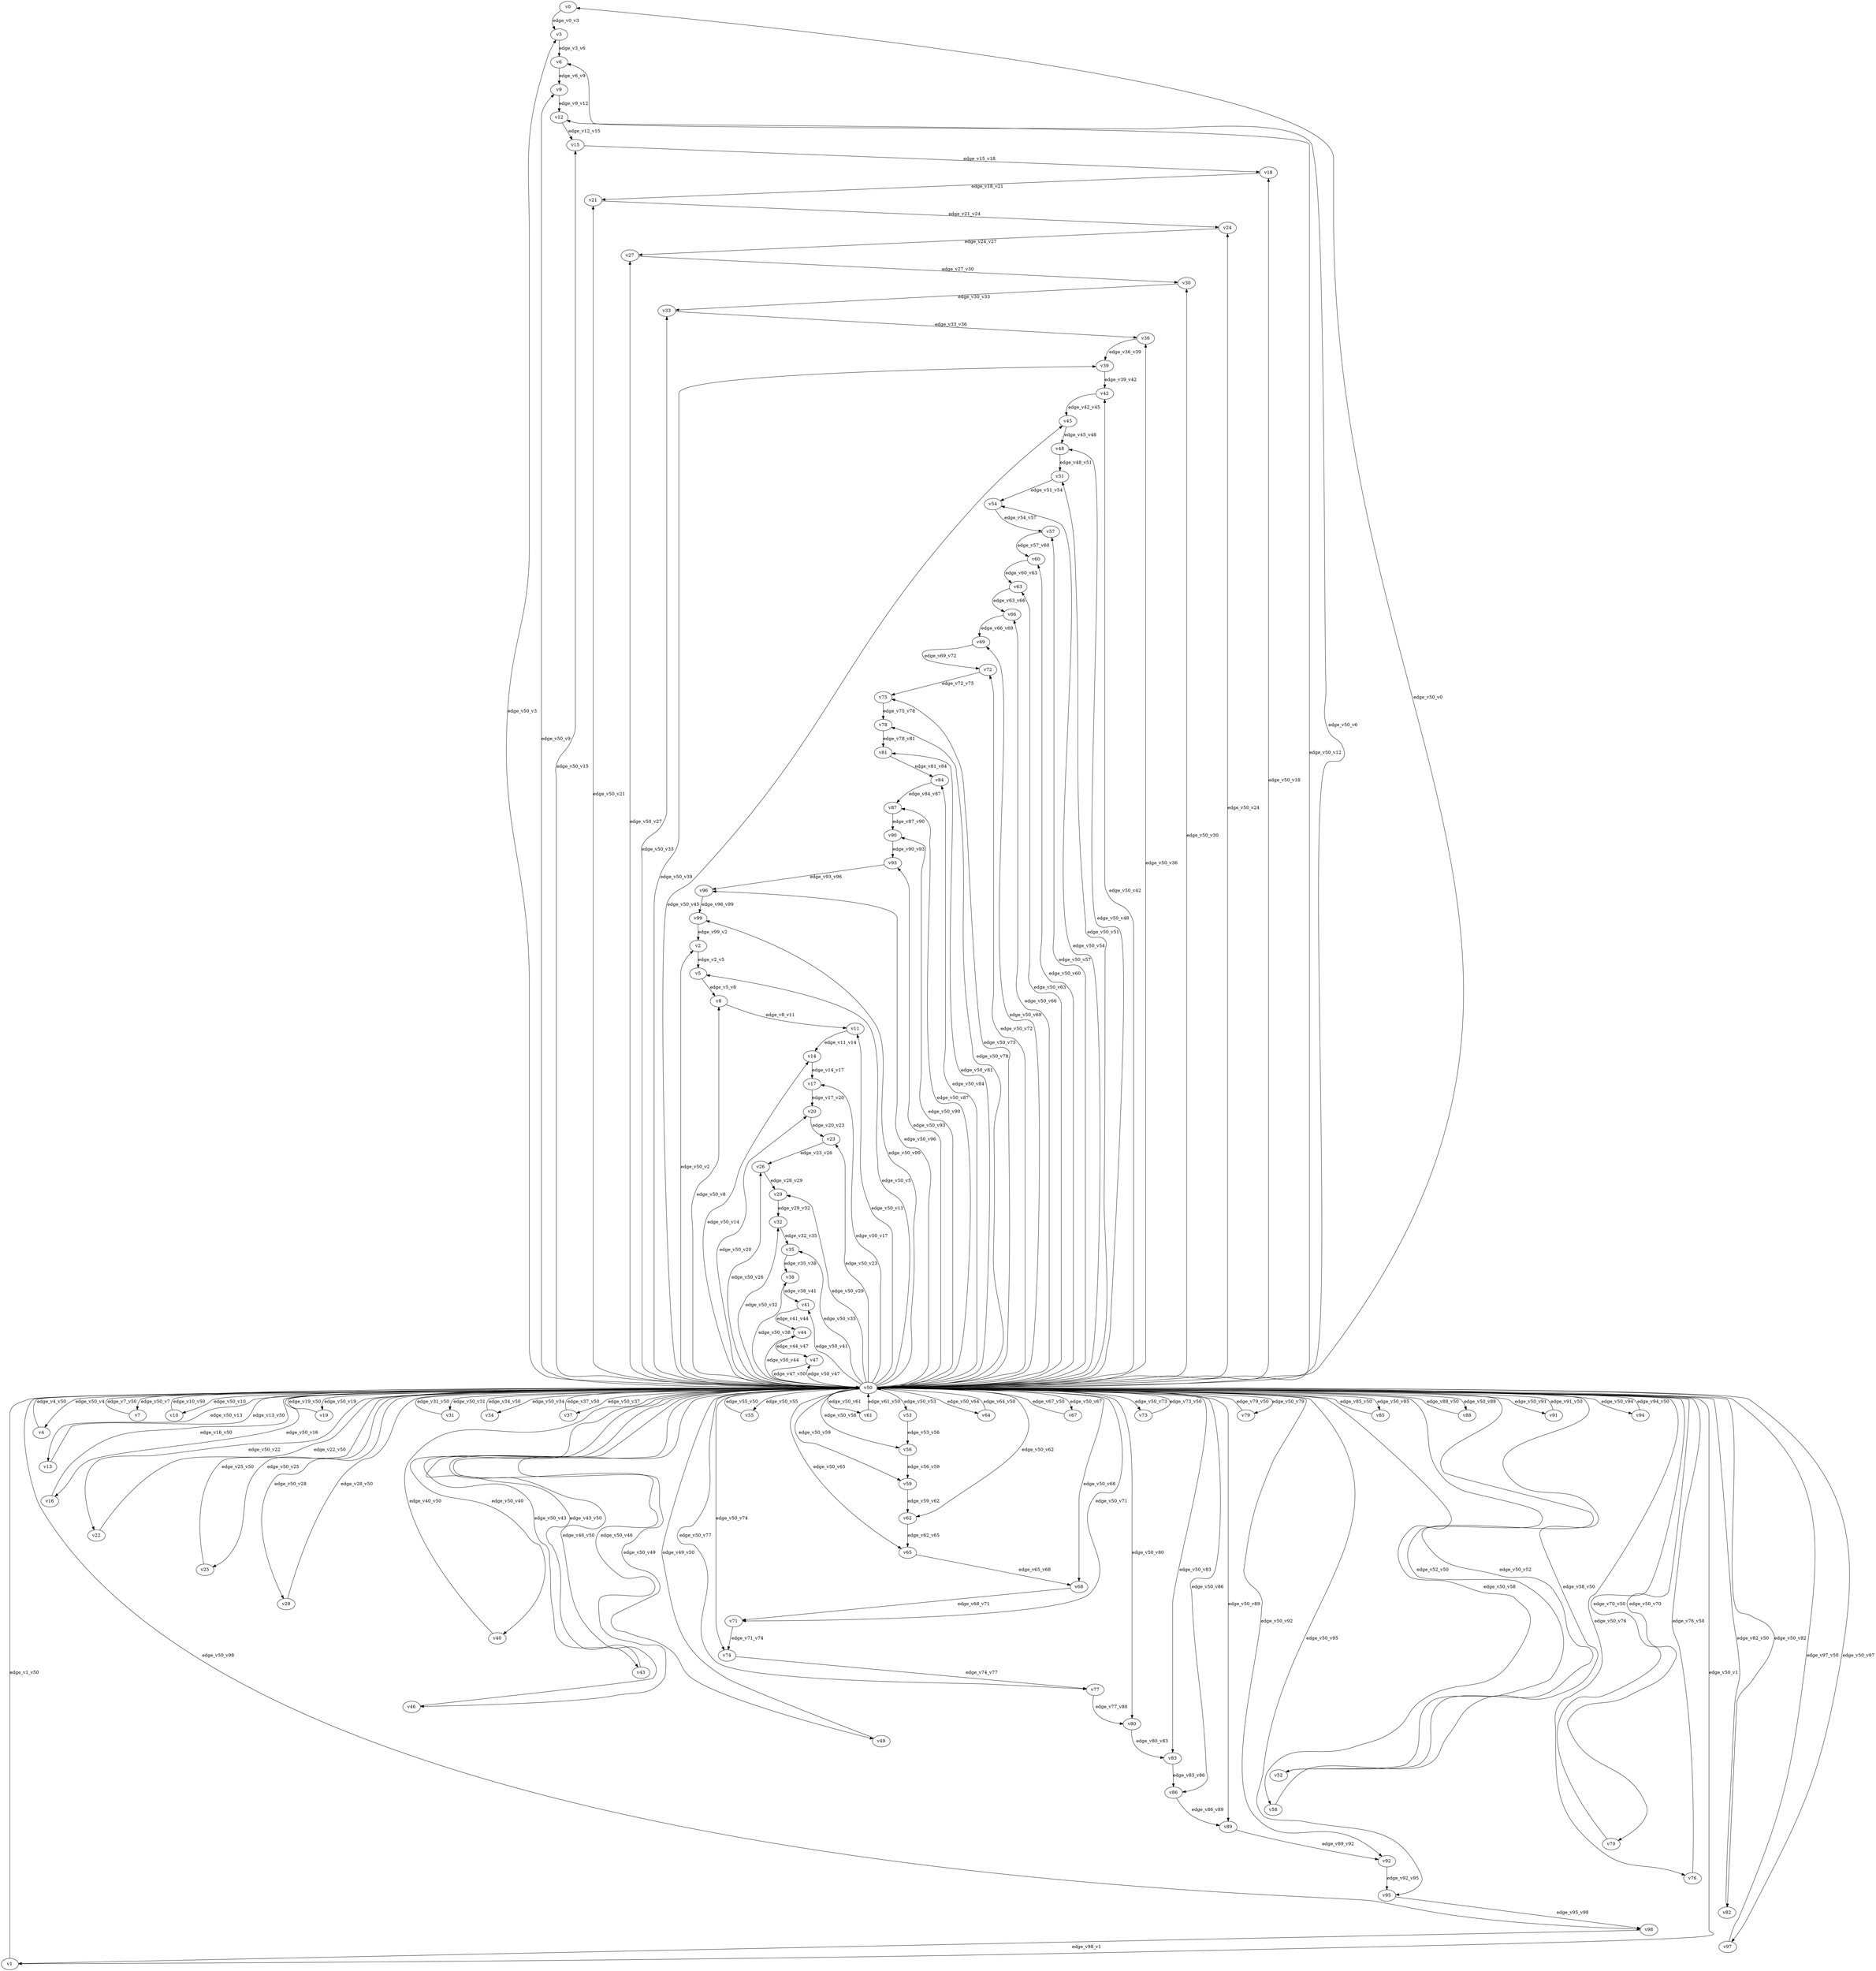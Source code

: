 digraph test136 {
    // Discounted game test case
    // Vertex properties: name [player=X]
    // Edge properties: [weight=Y, discount=Z]

    v0 [name="v0", player=0];
    v1 [name="v1", player=1];
    v2 [name="v2", player=0];
    v3 [name="v3", player=1];
    v4 [name="v4", player=0];
    v5 [name="v5", player=1];
    v6 [name="v6", player=0];
    v7 [name="v7", player=1];
    v8 [name="v8", player=0];
    v9 [name="v9", player=1];
    v10 [name="v10", player=0];
    v11 [name="v11", player=1];
    v12 [name="v12", player=0];
    v13 [name="v13", player=1];
    v14 [name="v14", player=0];
    v15 [name="v15", player=1];
    v16 [name="v16", player=0];
    v17 [name="v17", player=1];
    v18 [name="v18", player=0];
    v19 [name="v19", player=1];
    v20 [name="v20", player=0];
    v21 [name="v21", player=1];
    v22 [name="v22", player=0];
    v23 [name="v23", player=1];
    v24 [name="v24", player=0];
    v25 [name="v25", player=1];
    v26 [name="v26", player=0];
    v27 [name="v27", player=1];
    v28 [name="v28", player=0];
    v29 [name="v29", player=1];
    v30 [name="v30", player=0];
    v31 [name="v31", player=1];
    v32 [name="v32", player=0];
    v33 [name="v33", player=1];
    v34 [name="v34", player=0];
    v35 [name="v35", player=1];
    v36 [name="v36", player=0];
    v37 [name="v37", player=1];
    v38 [name="v38", player=0];
    v39 [name="v39", player=1];
    v40 [name="v40", player=0];
    v41 [name="v41", player=1];
    v42 [name="v42", player=0];
    v43 [name="v43", player=1];
    v44 [name="v44", player=0];
    v45 [name="v45", player=1];
    v46 [name="v46", player=0];
    v47 [name="v47", player=1];
    v48 [name="v48", player=0];
    v49 [name="v49", player=1];
    v50 [name="v50", player=0];
    v51 [name="v51", player=1];
    v52 [name="v52", player=0];
    v53 [name="v53", player=1];
    v54 [name="v54", player=0];
    v55 [name="v55", player=1];
    v56 [name="v56", player=0];
    v57 [name="v57", player=1];
    v58 [name="v58", player=0];
    v59 [name="v59", player=1];
    v60 [name="v60", player=0];
    v61 [name="v61", player=1];
    v62 [name="v62", player=0];
    v63 [name="v63", player=1];
    v64 [name="v64", player=0];
    v65 [name="v65", player=1];
    v66 [name="v66", player=0];
    v67 [name="v67", player=1];
    v68 [name="v68", player=0];
    v69 [name="v69", player=1];
    v70 [name="v70", player=0];
    v71 [name="v71", player=1];
    v72 [name="v72", player=0];
    v73 [name="v73", player=1];
    v74 [name="v74", player=0];
    v75 [name="v75", player=1];
    v76 [name="v76", player=0];
    v77 [name="v77", player=1];
    v78 [name="v78", player=0];
    v79 [name="v79", player=1];
    v80 [name="v80", player=0];
    v81 [name="v81", player=1];
    v82 [name="v82", player=0];
    v83 [name="v83", player=1];
    v84 [name="v84", player=0];
    v85 [name="v85", player=1];
    v86 [name="v86", player=0];
    v87 [name="v87", player=1];
    v88 [name="v88", player=0];
    v89 [name="v89", player=1];
    v90 [name="v90", player=0];
    v91 [name="v91", player=1];
    v92 [name="v92", player=0];
    v93 [name="v93", player=1];
    v94 [name="v94", player=0];
    v95 [name="v95", player=1];
    v96 [name="v96", player=0];
    v97 [name="v97", player=1];
    v98 [name="v98", player=0];
    v99 [name="v99", player=1];

    v50 -> v0 [label="edge_v50_v0", weight=-5.29, discount=0.283];
    v50 -> v1 [label="edge_v50_v1", weight=4.96, discount=0.283];
    v1 -> v50 [label="edge_v1_v50", weight=6.32, discount=0.283];
    v50 -> v2 [label="edge_v50_v2", weight=7.38, discount=0.283];
    v50 -> v3 [label="edge_v50_v3", weight=-1.46, discount=0.283];
    v50 -> v4 [label="edge_v50_v4", weight=-4.74, discount=0.283];
    v4 -> v50 [label="edge_v4_v50", weight=-3.59, discount=0.283];
    v50 -> v5 [label="edge_v50_v5", weight=-2.22, discount=0.283];
    v50 -> v6 [label="edge_v50_v6", weight=-3.45, discount=0.283];
    v50 -> v7 [label="edge_v50_v7", weight=4.26, discount=0.283];
    v7 -> v50 [label="edge_v7_v50", weight=2.56, discount=0.283];
    v50 -> v8 [label="edge_v50_v8", weight=5.05, discount=0.283];
    v50 -> v9 [label="edge_v50_v9", weight=5.18, discount=0.283];
    v50 -> v10 [label="edge_v50_v10", weight=2.10, discount=0.283];
    v10 -> v50 [label="edge_v10_v50", weight=3.49, discount=0.283];
    v50 -> v11 [label="edge_v50_v11", weight=8.65, discount=0.283];
    v50 -> v12 [label="edge_v50_v12", weight=2.65, discount=0.283];
    v50 -> v13 [label="edge_v50_v13", weight=-5.91, discount=0.283];
    v13 -> v50 [label="edge_v13_v50", weight=-6.05, discount=0.283];
    v50 -> v14 [label="edge_v50_v14", weight=-5.60, discount=0.283];
    v50 -> v15 [label="edge_v50_v15", weight=1.99, discount=0.283];
    v50 -> v16 [label="edge_v50_v16", weight=-1.60, discount=0.283];
    v16 -> v50 [label="edge_v16_v50", weight=-3.65, discount=0.283];
    v50 -> v17 [label="edge_v50_v17", weight=1.64, discount=0.283];
    v50 -> v18 [label="edge_v50_v18", weight=2.26, discount=0.283];
    v50 -> v19 [label="edge_v50_v19", weight=2.00, discount=0.283];
    v19 -> v50 [label="edge_v19_v50", weight=-0.02, discount=0.283];
    v50 -> v20 [label="edge_v50_v20", weight=-0.75, discount=0.283];
    v50 -> v21 [label="edge_v50_v21", weight=8.96, discount=0.283];
    v50 -> v22 [label="edge_v50_v22", weight=-2.85, discount=0.283];
    v22 -> v50 [label="edge_v22_v50", weight=-3.56, discount=0.283];
    v50 -> v23 [label="edge_v50_v23", weight=6.16, discount=0.283];
    v50 -> v24 [label="edge_v50_v24", weight=9.35, discount=0.283];
    v50 -> v25 [label="edge_v50_v25", weight=-2.43, discount=0.283];
    v25 -> v50 [label="edge_v25_v50", weight=-1.68, discount=0.283];
    v50 -> v26 [label="edge_v50_v26", weight=9.43, discount=0.283];
    v50 -> v27 [label="edge_v50_v27", weight=9.41, discount=0.283];
    v50 -> v28 [label="edge_v50_v28", weight=0.22, discount=0.283];
    v28 -> v50 [label="edge_v28_v50", weight=-0.48, discount=0.283];
    v50 -> v29 [label="edge_v50_v29", weight=-0.39, discount=0.283];
    v50 -> v30 [label="edge_v50_v30", weight=5.07, discount=0.283];
    v50 -> v31 [label="edge_v50_v31", weight=8.45, discount=0.283];
    v31 -> v50 [label="edge_v31_v50", weight=6.16, discount=0.283];
    v50 -> v32 [label="edge_v50_v32", weight=4.50, discount=0.283];
    v50 -> v33 [label="edge_v50_v33", weight=4.51, discount=0.283];
    v50 -> v34 [label="edge_v50_v34", weight=2.29, discount=0.283];
    v34 -> v50 [label="edge_v34_v50", weight=3.63, discount=0.283];
    v50 -> v35 [label="edge_v50_v35", weight=2.12, discount=0.283];
    v50 -> v36 [label="edge_v50_v36", weight=9.62, discount=0.283];
    v50 -> v37 [label="edge_v50_v37", weight=9.68, discount=0.283];
    v37 -> v50 [label="edge_v37_v50", weight=11.54, discount=0.283];
    v50 -> v38 [label="edge_v50_v38", weight=-5.92, discount=0.283];
    v50 -> v39 [label="edge_v50_v39", weight=4.18, discount=0.283];
    v50 -> v40 [label="edge_v50_v40", weight=-3.44, discount=0.283];
    v40 -> v50 [label="edge_v40_v50", weight=-1.78, discount=0.283];
    v50 -> v41 [label="edge_v50_v41", weight=4.22, discount=0.283];
    v50 -> v42 [label="edge_v50_v42", weight=7.45, discount=0.283];
    v50 -> v43 [label="edge_v50_v43", weight=-5.82, discount=0.283];
    v43 -> v50 [label="edge_v43_v50", weight=-3.09, discount=0.283];
    v50 -> v44 [label="edge_v50_v44", weight=2.55, discount=0.283];
    v50 -> v45 [label="edge_v50_v45", weight=-0.71, discount=0.283];
    v50 -> v46 [label="edge_v50_v46", weight=-2.90, discount=0.283];
    v46 -> v50 [label="edge_v46_v50", weight=-5.06, discount=0.283];
    v50 -> v47 [label="edge_v50_v47", weight=-5.82, discount=0.283];
    v50 -> v48 [label="edge_v50_v48", weight=-1.45, discount=0.283];
    v50 -> v49 [label="edge_v50_v49", weight=-2.78, discount=0.283];
    v49 -> v50 [label="edge_v49_v50", weight=-2.06, discount=0.283];
    v50 -> v51 [label="edge_v50_v51", weight=-5.59, discount=0.283];
    v50 -> v52 [label="edge_v50_v52", weight=-3.77, discount=0.283];
    v52 -> v50 [label="edge_v52_v50", weight=-1.74, discount=0.283];
    v50 -> v53 [label="edge_v50_v53", weight=7.58, discount=0.283];
    v50 -> v54 [label="edge_v50_v54", weight=-1.95, discount=0.283];
    v50 -> v55 [label="edge_v50_v55", weight=3.47, discount=0.283];
    v55 -> v50 [label="edge_v55_v50", weight=3.30, discount=0.283];
    v50 -> v56 [label="edge_v50_v56", weight=-5.39, discount=0.283];
    v50 -> v57 [label="edge_v50_v57", weight=3.25, discount=0.283];
    v50 -> v58 [label="edge_v50_v58", weight=-1.47, discount=0.283];
    v58 -> v50 [label="edge_v58_v50", weight=-1.63, discount=0.283];
    v50 -> v59 [label="edge_v50_v59", weight=0.59, discount=0.283];
    v50 -> v60 [label="edge_v50_v60", weight=4.16, discount=0.283];
    v50 -> v61 [label="edge_v50_v61", weight=9.17, discount=0.283];
    v61 -> v50 [label="edge_v61_v50", weight=11.63, discount=0.283];
    v50 -> v62 [label="edge_v50_v62", weight=-5.08, discount=0.283];
    v50 -> v63 [label="edge_v50_v63", weight=2.96, discount=0.283];
    v50 -> v64 [label="edge_v50_v64", weight=5.55, discount=0.283];
    v64 -> v50 [label="edge_v64_v50", weight=6.54, discount=0.283];
    v50 -> v65 [label="edge_v50_v65", weight=-4.64, discount=0.283];
    v50 -> v66 [label="edge_v50_v66", weight=4.95, discount=0.283];
    v50 -> v67 [label="edge_v50_v67", weight=3.12, discount=0.283];
    v67 -> v50 [label="edge_v67_v50", weight=1.73, discount=0.283];
    v50 -> v68 [label="edge_v50_v68", weight=1.83, discount=0.283];
    v50 -> v69 [label="edge_v50_v69", weight=-1.53, discount=0.283];
    v50 -> v70 [label="edge_v50_v70", weight=-4.41, discount=0.283];
    v70 -> v50 [label="edge_v70_v50", weight=-2.34, discount=0.283];
    v50 -> v71 [label="edge_v50_v71", weight=-0.29, discount=0.283];
    v50 -> v72 [label="edge_v50_v72", weight=3.00, discount=0.283];
    v50 -> v73 [label="edge_v50_v73", weight=9.52, discount=0.283];
    v73 -> v50 [label="edge_v73_v50", weight=7.29, discount=0.283];
    v50 -> v74 [label="edge_v50_v74", weight=4.62, discount=0.283];
    v50 -> v75 [label="edge_v50_v75", weight=-1.34, discount=0.283];
    v50 -> v76 [label="edge_v50_v76", weight=0.54, discount=0.283];
    v76 -> v50 [label="edge_v76_v50", weight=0.06, discount=0.283];
    v50 -> v77 [label="edge_v50_v77", weight=-3.18, discount=0.283];
    v50 -> v78 [label="edge_v50_v78", weight=-3.62, discount=0.283];
    v50 -> v79 [label="edge_v50_v79", weight=-0.86, discount=0.283];
    v79 -> v50 [label="edge_v79_v50", weight=1.25, discount=0.283];
    v50 -> v80 [label="edge_v50_v80", weight=2.58, discount=0.283];
    v50 -> v81 [label="edge_v50_v81", weight=-5.77, discount=0.283];
    v50 -> v82 [label="edge_v50_v82", weight=-2.71, discount=0.283];
    v82 -> v50 [label="edge_v82_v50", weight=-5.36, discount=0.283];
    v50 -> v83 [label="edge_v50_v83", weight=6.35, discount=0.283];
    v50 -> v84 [label="edge_v50_v84", weight=9.01, discount=0.283];
    v50 -> v85 [label="edge_v50_v85", weight=1.63, discount=0.283];
    v85 -> v50 [label="edge_v85_v50", weight=0.73, discount=0.283];
    v50 -> v86 [label="edge_v50_v86", weight=-3.27, discount=0.283];
    v50 -> v87 [label="edge_v50_v87", weight=-5.28, discount=0.283];
    v50 -> v88 [label="edge_v50_v88", weight=4.45, discount=0.283];
    v88 -> v50 [label="edge_v88_v50", weight=3.49, discount=0.283];
    v50 -> v89 [label="edge_v50_v89", weight=9.80, discount=0.283];
    v50 -> v90 [label="edge_v50_v90", weight=1.24, discount=0.283];
    v50 -> v91 [label="edge_v50_v91", weight=1.17, discount=0.283];
    v91 -> v50 [label="edge_v91_v50", weight=2.90, discount=0.283];
    v50 -> v92 [label="edge_v50_v92", weight=-0.45, discount=0.283];
    v50 -> v93 [label="edge_v50_v93", weight=4.22, discount=0.283];
    v50 -> v94 [label="edge_v50_v94", weight=3.87, discount=0.283];
    v94 -> v50 [label="edge_v94_v50", weight=6.78, discount=0.283];
    v50 -> v95 [label="edge_v50_v95", weight=-3.83, discount=0.283];
    v50 -> v96 [label="edge_v50_v96", weight=1.75, discount=0.283];
    v50 -> v97 [label="edge_v50_v97", weight=-4.73, discount=0.283];
    v97 -> v50 [label="edge_v97_v50", weight=-6.05, discount=0.283];
    v50 -> v98 [label="edge_v50_v98", weight=-1.91, discount=0.283];
    v50 -> v99 [label="edge_v50_v99", weight=-4.35, discount=0.283];
    v0 -> v3 [label="edge_v0_v3", weight=-1.55, discount=0.283];
    v2 -> v5 [label="edge_v2_v5", weight=5.49, discount=0.283];
    v3 -> v6 [label="edge_v3_v6", weight=2.34, discount=0.283];
    v5 -> v8 [label="edge_v5_v8", weight=2.05, discount=0.283];
    v6 -> v9 [label="edge_v6_v9", weight=3.91, discount=0.283];
    v8 -> v11 [label="edge_v8_v11", weight=-1.10, discount=0.283];
    v9 -> v12 [label="edge_v9_v12", weight=6.60, discount=0.283];
    v11 -> v14 [label="edge_v11_v14", weight=2.64, discount=0.283];
    v12 -> v15 [label="edge_v12_v15", weight=0.86, discount=0.283];
    v14 -> v17 [label="edge_v14_v17", weight=6.35, discount=0.283];
    v15 -> v18 [label="edge_v15_v18", weight=-1.21, discount=0.283];
    v17 -> v20 [label="edge_v17_v20", weight=5.34, discount=0.283];
    v18 -> v21 [label="edge_v18_v21", weight=-1.54, discount=0.283];
    v20 -> v23 [label="edge_v20_v23", weight=2.36, discount=0.283];
    v21 -> v24 [label="edge_v21_v24", weight=-2.86, discount=0.283];
    v23 -> v26 [label="edge_v23_v26", weight=2.26, discount=0.283];
    v24 -> v27 [label="edge_v24_v27", weight=-2.08, discount=0.283];
    v26 -> v29 [label="edge_v26_v29", weight=3.39, discount=0.283];
    v27 -> v30 [label="edge_v27_v30", weight=2.15, discount=0.283];
    v29 -> v32 [label="edge_v29_v32", weight=0.09, discount=0.283];
    v30 -> v33 [label="edge_v30_v33", weight=-1.78, discount=0.283];
    v32 -> v35 [label="edge_v32_v35", weight=3.19, discount=0.283];
    v33 -> v36 [label="edge_v33_v36", weight=2.59, discount=0.283];
    v35 -> v38 [label="edge_v35_v38", weight=-0.13, discount=0.283];
    v36 -> v39 [label="edge_v36_v39", weight=3.43, discount=0.283];
    v38 -> v41 [label="edge_v38_v41", weight=1.34, discount=0.283];
    v39 -> v42 [label="edge_v39_v42", weight=5.15, discount=0.283];
    v41 -> v44 [label="edge_v41_v44", weight=1.91, discount=0.283];
    v42 -> v45 [label="edge_v42_v45", weight=4.78, discount=0.283];
    v44 -> v47 [label="edge_v44_v47", weight=2.55, discount=0.283];
    v45 -> v48 [label="edge_v45_v48", weight=1.85, discount=0.283];
    v47 -> v50 [label="edge_v47_v50", weight=5.86, discount=0.283];
    v48 -> v51 [label="edge_v48_v51", weight=3.13, discount=0.283];
    v51 -> v54 [label="edge_v51_v54", weight=0.20, discount=0.283];
    v53 -> v56 [label="edge_v53_v56", weight=2.81, discount=0.283];
    v54 -> v57 [label="edge_v54_v57", weight=-0.50, discount=0.283];
    v56 -> v59 [label="edge_v56_v59", weight=6.27, discount=0.283];
    v57 -> v60 [label="edge_v57_v60", weight=0.88, discount=0.283];
    v59 -> v62 [label="edge_v59_v62", weight=6.84, discount=0.283];
    v60 -> v63 [label="edge_v60_v63", weight=2.98, discount=0.283];
    v62 -> v65 [label="edge_v62_v65", weight=1.17, discount=0.283];
    v63 -> v66 [label="edge_v63_v66", weight=-2.71, discount=0.283];
    v65 -> v68 [label="edge_v65_v68", weight=0.22, discount=0.283];
    v66 -> v69 [label="edge_v66_v69", weight=1.25, discount=0.283];
    v68 -> v71 [label="edge_v68_v71", weight=-2.66, discount=0.283];
    v69 -> v72 [label="edge_v69_v72", weight=0.24, discount=0.283];
    v71 -> v74 [label="edge_v71_v74", weight=4.34, discount=0.283];
    v72 -> v75 [label="edge_v72_v75", weight=-2.53, discount=0.283];
    v74 -> v77 [label="edge_v74_v77", weight=-1.35, discount=0.283];
    v75 -> v78 [label="edge_v75_v78", weight=5.98, discount=0.283];
    v77 -> v80 [label="edge_v77_v80", weight=4.38, discount=0.283];
    v78 -> v81 [label="edge_v78_v81", weight=3.54, discount=0.283];
    v80 -> v83 [label="edge_v80_v83", weight=4.25, discount=0.283];
    v81 -> v84 [label="edge_v81_v84", weight=-1.87, discount=0.283];
    v83 -> v86 [label="edge_v83_v86", weight=5.31, discount=0.283];
    v84 -> v87 [label="edge_v84_v87", weight=2.27, discount=0.283];
    v86 -> v89 [label="edge_v86_v89", weight=5.46, discount=0.283];
    v87 -> v90 [label="edge_v87_v90", weight=5.03, discount=0.283];
    v89 -> v92 [label="edge_v89_v92", weight=-1.15, discount=0.283];
    v90 -> v93 [label="edge_v90_v93", weight=5.01, discount=0.283];
    v92 -> v95 [label="edge_v92_v95", weight=6.88, discount=0.283];
    v93 -> v96 [label="edge_v93_v96", weight=-0.18, discount=0.283];
    v95 -> v98 [label="edge_v95_v98", weight=-2.81, discount=0.283];
    v96 -> v99 [label="edge_v96_v99", weight=4.65, discount=0.283];
    v98 -> v1 [label="edge_v98_v1", weight=-0.44, discount=0.283];
    v99 -> v2 [label="edge_v99_v2", weight=5.61, discount=0.283];
}
